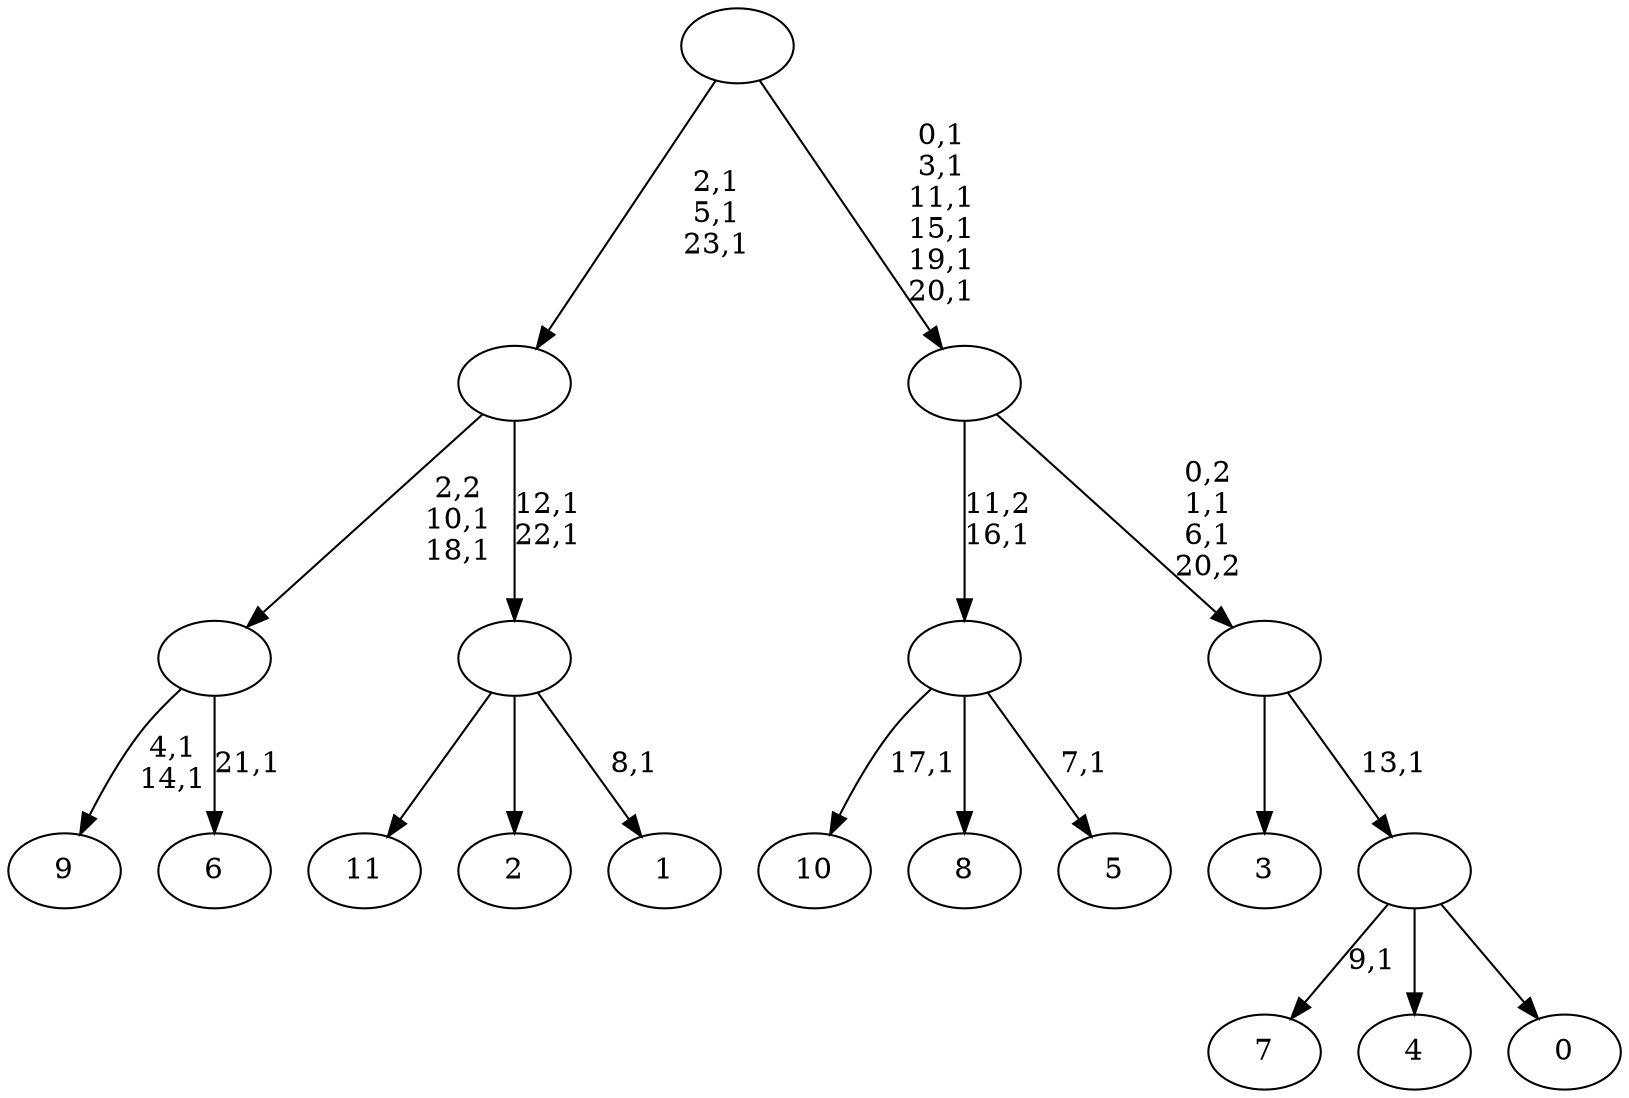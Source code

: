 digraph T {
	36 [label="11"]
	35 [label="10"]
	33 [label="9"]
	30 [label="8"]
	29 [label="7"]
	27 [label="6"]
	25 [label=""]
	23 [label="5"]
	21 [label=""]
	20 [label="4"]
	19 [label="3"]
	18 [label="2"]
	17 [label="1"]
	15 [label=""]
	13 [label=""]
	10 [label="0"]
	9 [label=""]
	8 [label=""]
	6 [label=""]
	0 [label=""]
	25 -> 27 [label="21,1"]
	25 -> 33 [label="4,1\n14,1"]
	21 -> 23 [label="7,1"]
	21 -> 35 [label="17,1"]
	21 -> 30 [label=""]
	15 -> 17 [label="8,1"]
	15 -> 36 [label=""]
	15 -> 18 [label=""]
	13 -> 15 [label="12,1\n22,1"]
	13 -> 25 [label="2,2\n10,1\n18,1"]
	9 -> 29 [label="9,1"]
	9 -> 20 [label=""]
	9 -> 10 [label=""]
	8 -> 19 [label=""]
	8 -> 9 [label="13,1"]
	6 -> 8 [label="0,2\n1,1\n6,1\n20,2"]
	6 -> 21 [label="11,2\n16,1"]
	0 -> 6 [label="0,1\n3,1\n11,1\n15,1\n19,1\n20,1"]
	0 -> 13 [label="2,1\n5,1\n23,1"]
}
